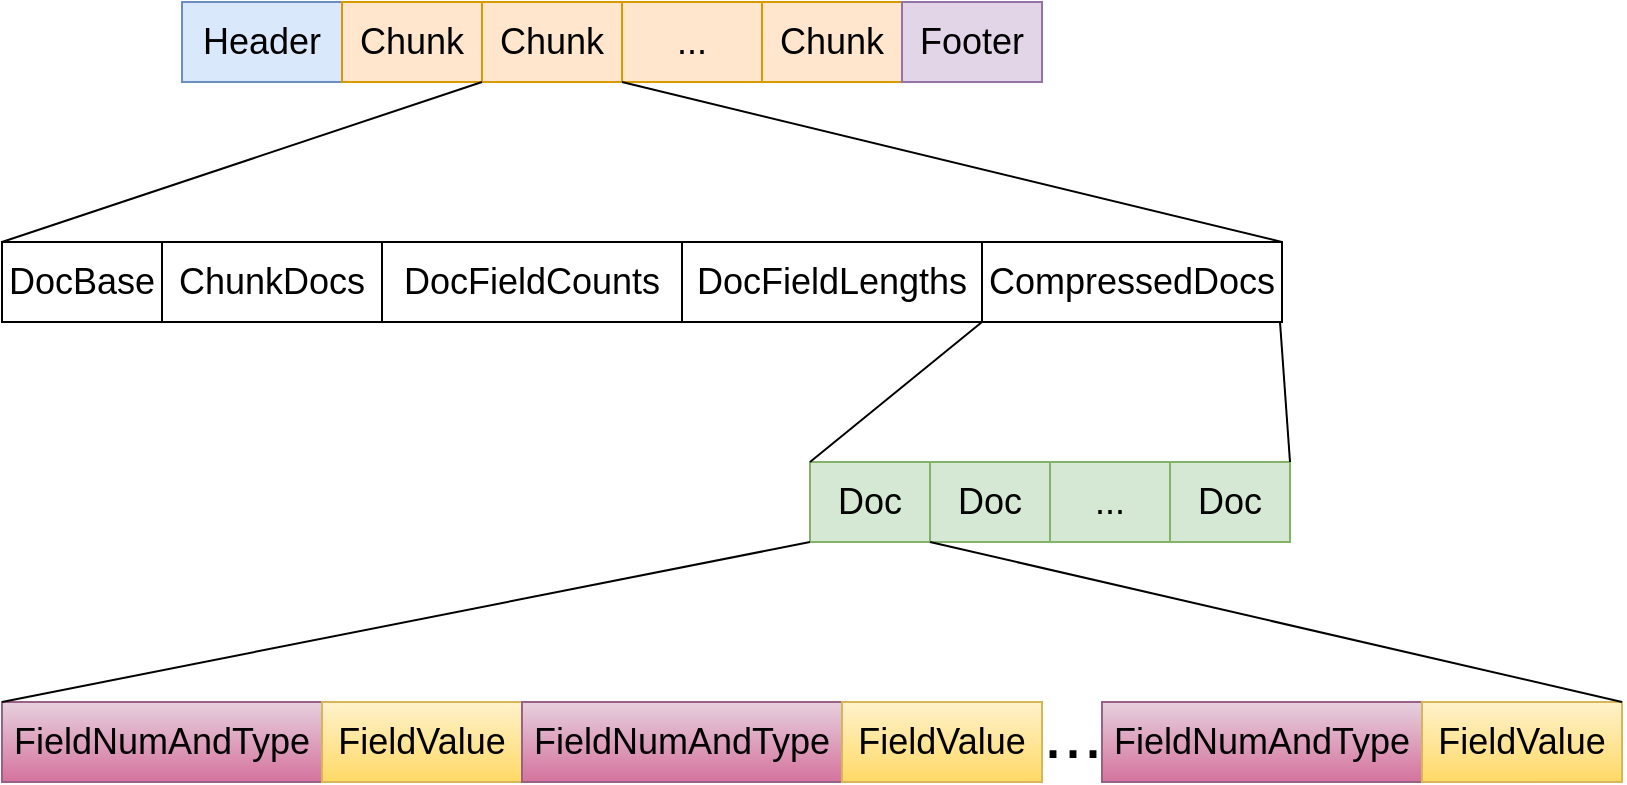 <mxfile version="16.4.5" type="github">
  <diagram id="a3RgADNF3Nbnw-SRjBql" name="第 1 页">
    <mxGraphModel dx="1360" dy="802" grid="1" gridSize="10" guides="1" tooltips="1" connect="1" arrows="1" fold="1" page="1" pageScale="1" pageWidth="827" pageHeight="1169" math="0" shadow="0">
      <root>
        <mxCell id="0" />
        <mxCell id="1" parent="0" />
        <mxCell id="qkH16NQRVIofnQbnUelZ-1" value="&lt;font style=&quot;font-size: 18px&quot;&gt;Header&lt;/font&gt;" style="rounded=0;whiteSpace=wrap;html=1;fillColor=#dae8fc;strokeColor=#6c8ebf;" vertex="1" parent="1">
          <mxGeometry x="99" y="190" width="80" height="40" as="geometry" />
        </mxCell>
        <mxCell id="qkH16NQRVIofnQbnUelZ-3" value="&lt;font style=&quot;font-size: 18px&quot;&gt;Chunk&lt;/font&gt;" style="rounded=0;whiteSpace=wrap;html=1;fillColor=#ffe6cc;strokeColor=#d79b00;" vertex="1" parent="1">
          <mxGeometry x="179" y="190" width="70" height="40" as="geometry" />
        </mxCell>
        <mxCell id="qkH16NQRVIofnQbnUelZ-4" value="&lt;font style=&quot;font-size: 18px&quot;&gt;Chunk&lt;/font&gt;" style="rounded=0;whiteSpace=wrap;html=1;fillColor=#ffe6cc;strokeColor=#d79b00;" vertex="1" parent="1">
          <mxGeometry x="389" y="190" width="70" height="40" as="geometry" />
        </mxCell>
        <mxCell id="qkH16NQRVIofnQbnUelZ-5" value="&lt;font style=&quot;font-size: 18px&quot;&gt;Footer&lt;/font&gt;" style="rounded=0;whiteSpace=wrap;html=1;fillColor=#e1d5e7;strokeColor=#9673a6;" vertex="1" parent="1">
          <mxGeometry x="459" y="190" width="70" height="40" as="geometry" />
        </mxCell>
        <mxCell id="qkH16NQRVIofnQbnUelZ-6" value="&lt;font style=&quot;font-size: 18px&quot;&gt;...&lt;/font&gt;" style="rounded=0;whiteSpace=wrap;html=1;fillColor=#ffe6cc;strokeColor=#d79b00;" vertex="1" parent="1">
          <mxGeometry x="319" y="190" width="70" height="40" as="geometry" />
        </mxCell>
        <mxCell id="qkH16NQRVIofnQbnUelZ-7" value="&lt;font style=&quot;font-size: 18px&quot;&gt;Chunk&lt;/font&gt;" style="rounded=0;whiteSpace=wrap;html=1;fillColor=#ffe6cc;strokeColor=#d79b00;" vertex="1" parent="1">
          <mxGeometry x="249" y="190" width="70" height="40" as="geometry" />
        </mxCell>
        <mxCell id="qkH16NQRVIofnQbnUelZ-9" value="&lt;font style=&quot;font-size: 18px&quot;&gt;DocBase&lt;/font&gt;" style="rounded=0;whiteSpace=wrap;html=1;" vertex="1" parent="1">
          <mxGeometry x="9" y="310" width="80" height="40" as="geometry" />
        </mxCell>
        <mxCell id="qkH16NQRVIofnQbnUelZ-10" value="&lt;font style=&quot;font-size: 18px&quot;&gt;ChunkDocs&lt;/font&gt;" style="rounded=0;whiteSpace=wrap;html=1;" vertex="1" parent="1">
          <mxGeometry x="89" y="310" width="110" height="40" as="geometry" />
        </mxCell>
        <mxCell id="qkH16NQRVIofnQbnUelZ-11" value="&lt;font style=&quot;font-size: 18px&quot;&gt;DocFieldCounts&lt;/font&gt;" style="rounded=0;whiteSpace=wrap;html=1;" vertex="1" parent="1">
          <mxGeometry x="199" y="310" width="150" height="40" as="geometry" />
        </mxCell>
        <mxCell id="qkH16NQRVIofnQbnUelZ-12" value="&lt;font style=&quot;font-size: 18px&quot;&gt;DocFieldLengths&lt;/font&gt;" style="rounded=0;whiteSpace=wrap;html=1;" vertex="1" parent="1">
          <mxGeometry x="349" y="310" width="150" height="40" as="geometry" />
        </mxCell>
        <mxCell id="qkH16NQRVIofnQbnUelZ-13" value="&lt;font style=&quot;font-size: 18px&quot;&gt;CompressedDocs&lt;/font&gt;" style="rounded=0;whiteSpace=wrap;html=1;" vertex="1" parent="1">
          <mxGeometry x="499" y="310" width="150" height="40" as="geometry" />
        </mxCell>
        <mxCell id="qkH16NQRVIofnQbnUelZ-14" value="&lt;font style=&quot;font-size: 18px&quot;&gt;Doc&lt;/font&gt;" style="rounded=0;whiteSpace=wrap;html=1;fillColor=#d5e8d4;strokeColor=#82b366;" vertex="1" parent="1">
          <mxGeometry x="413" y="420" width="60" height="40" as="geometry" />
        </mxCell>
        <mxCell id="qkH16NQRVIofnQbnUelZ-16" value="&lt;font style=&quot;font-size: 18px&quot;&gt;Doc&lt;/font&gt;" style="rounded=0;whiteSpace=wrap;html=1;fillColor=#d5e8d4;strokeColor=#82b366;" vertex="1" parent="1">
          <mxGeometry x="473" y="420" width="60" height="40" as="geometry" />
        </mxCell>
        <mxCell id="qkH16NQRVIofnQbnUelZ-17" value="&lt;span style=&quot;font-size: 18px&quot;&gt;...&lt;/span&gt;" style="rounded=0;whiteSpace=wrap;html=1;fillColor=#d5e8d4;strokeColor=#82b366;" vertex="1" parent="1">
          <mxGeometry x="533" y="420" width="60" height="40" as="geometry" />
        </mxCell>
        <mxCell id="qkH16NQRVIofnQbnUelZ-18" value="&lt;font style=&quot;font-size: 18px&quot;&gt;Doc&lt;/font&gt;" style="rounded=0;whiteSpace=wrap;html=1;fillColor=#d5e8d4;strokeColor=#82b366;" vertex="1" parent="1">
          <mxGeometry x="593" y="420" width="60" height="40" as="geometry" />
        </mxCell>
        <mxCell id="qkH16NQRVIofnQbnUelZ-19" value="&lt;font style=&quot;font-size: 18px&quot;&gt;FieldNumAndType&lt;/font&gt;" style="rounded=0;whiteSpace=wrap;html=1;fillColor=#e6d0de;strokeColor=#996185;gradientColor=#d5739d;" vertex="1" parent="1">
          <mxGeometry x="9" y="540" width="160" height="40" as="geometry" />
        </mxCell>
        <mxCell id="qkH16NQRVIofnQbnUelZ-20" value="&lt;font style=&quot;font-size: 18px&quot;&gt;FieldValue&lt;/font&gt;" style="rounded=0;whiteSpace=wrap;html=1;fillColor=#fff2cc;strokeColor=#d6b656;gradientColor=#ffd966;" vertex="1" parent="1">
          <mxGeometry x="169" y="540" width="100" height="40" as="geometry" />
        </mxCell>
        <mxCell id="qkH16NQRVIofnQbnUelZ-21" value="&lt;font style=&quot;font-size: 18px&quot;&gt;FieldNumAndType&lt;/font&gt;" style="rounded=0;whiteSpace=wrap;html=1;fillColor=#e6d0de;strokeColor=#996185;gradientColor=#d5739d;" vertex="1" parent="1">
          <mxGeometry x="269" y="540" width="160" height="40" as="geometry" />
        </mxCell>
        <mxCell id="qkH16NQRVIofnQbnUelZ-22" value="&lt;font style=&quot;font-size: 18px&quot;&gt;FieldValue&lt;/font&gt;" style="rounded=0;whiteSpace=wrap;html=1;fillColor=#fff2cc;strokeColor=#d6b656;gradientColor=#ffd966;" vertex="1" parent="1">
          <mxGeometry x="429" y="540" width="100" height="40" as="geometry" />
        </mxCell>
        <mxCell id="qkH16NQRVIofnQbnUelZ-23" value="&lt;font style=&quot;font-size: 18px&quot;&gt;FieldNumAndType&lt;/font&gt;" style="rounded=0;whiteSpace=wrap;html=1;fillColor=#e6d0de;strokeColor=#996185;gradientColor=#d5739d;" vertex="1" parent="1">
          <mxGeometry x="559" y="540" width="160" height="40" as="geometry" />
        </mxCell>
        <mxCell id="qkH16NQRVIofnQbnUelZ-24" value="&lt;font style=&quot;font-size: 18px&quot;&gt;FieldValue&lt;/font&gt;" style="rounded=0;whiteSpace=wrap;html=1;fillColor=#fff2cc;strokeColor=#d6b656;gradientColor=#ffd966;" vertex="1" parent="1">
          <mxGeometry x="719" y="540" width="100" height="40" as="geometry" />
        </mxCell>
        <mxCell id="qkH16NQRVIofnQbnUelZ-26" value="&lt;font style=&quot;font-size: 36px&quot;&gt;...&lt;/font&gt;" style="text;html=1;align=center;verticalAlign=middle;resizable=0;points=[];autosize=1;strokeColor=none;fillColor=none;" vertex="1" parent="1">
          <mxGeometry x="519" y="540" width="50" height="30" as="geometry" />
        </mxCell>
        <mxCell id="qkH16NQRVIofnQbnUelZ-27" value="" style="endArrow=none;html=1;rounded=0;fontSize=36;exitX=0;exitY=0;exitDx=0;exitDy=0;" edge="1" parent="1" source="qkH16NQRVIofnQbnUelZ-9">
          <mxGeometry width="50" height="50" relative="1" as="geometry">
            <mxPoint x="199" y="280" as="sourcePoint" />
            <mxPoint x="249" y="230" as="targetPoint" />
          </mxGeometry>
        </mxCell>
        <mxCell id="qkH16NQRVIofnQbnUelZ-28" value="" style="endArrow=none;html=1;rounded=0;fontSize=36;exitX=1;exitY=0;exitDx=0;exitDy=0;" edge="1" parent="1" source="qkH16NQRVIofnQbnUelZ-13">
          <mxGeometry width="50" height="50" relative="1" as="geometry">
            <mxPoint x="269" y="280" as="sourcePoint" />
            <mxPoint x="319" y="230" as="targetPoint" />
          </mxGeometry>
        </mxCell>
        <mxCell id="qkH16NQRVIofnQbnUelZ-29" value="" style="endArrow=none;html=1;rounded=0;fontSize=36;exitX=0;exitY=0;exitDx=0;exitDy=0;" edge="1" parent="1" source="qkH16NQRVIofnQbnUelZ-14">
          <mxGeometry width="50" height="50" relative="1" as="geometry">
            <mxPoint x="459" y="390" as="sourcePoint" />
            <mxPoint x="499" y="350" as="targetPoint" />
          </mxGeometry>
        </mxCell>
        <mxCell id="qkH16NQRVIofnQbnUelZ-30" value="" style="endArrow=none;html=1;rounded=0;fontSize=36;exitX=1;exitY=0;exitDx=0;exitDy=0;" edge="1" parent="1" source="qkH16NQRVIofnQbnUelZ-18">
          <mxGeometry width="50" height="50" relative="1" as="geometry">
            <mxPoint x="598" y="400" as="sourcePoint" />
            <mxPoint x="648" y="350" as="targetPoint" />
          </mxGeometry>
        </mxCell>
        <mxCell id="qkH16NQRVIofnQbnUelZ-31" value="" style="endArrow=none;html=1;rounded=0;fontSize=36;exitX=0;exitY=0;exitDx=0;exitDy=0;" edge="1" parent="1" source="qkH16NQRVIofnQbnUelZ-19">
          <mxGeometry width="50" height="50" relative="1" as="geometry">
            <mxPoint x="363" y="510" as="sourcePoint" />
            <mxPoint x="413" y="460" as="targetPoint" />
          </mxGeometry>
        </mxCell>
        <mxCell id="qkH16NQRVIofnQbnUelZ-32" value="" style="endArrow=none;html=1;rounded=0;fontSize=36;exitX=1;exitY=0;exitDx=0;exitDy=0;" edge="1" parent="1" source="qkH16NQRVIofnQbnUelZ-24">
          <mxGeometry width="50" height="50" relative="1" as="geometry">
            <mxPoint x="423" y="510" as="sourcePoint" />
            <mxPoint x="473" y="460" as="targetPoint" />
          </mxGeometry>
        </mxCell>
      </root>
    </mxGraphModel>
  </diagram>
</mxfile>
